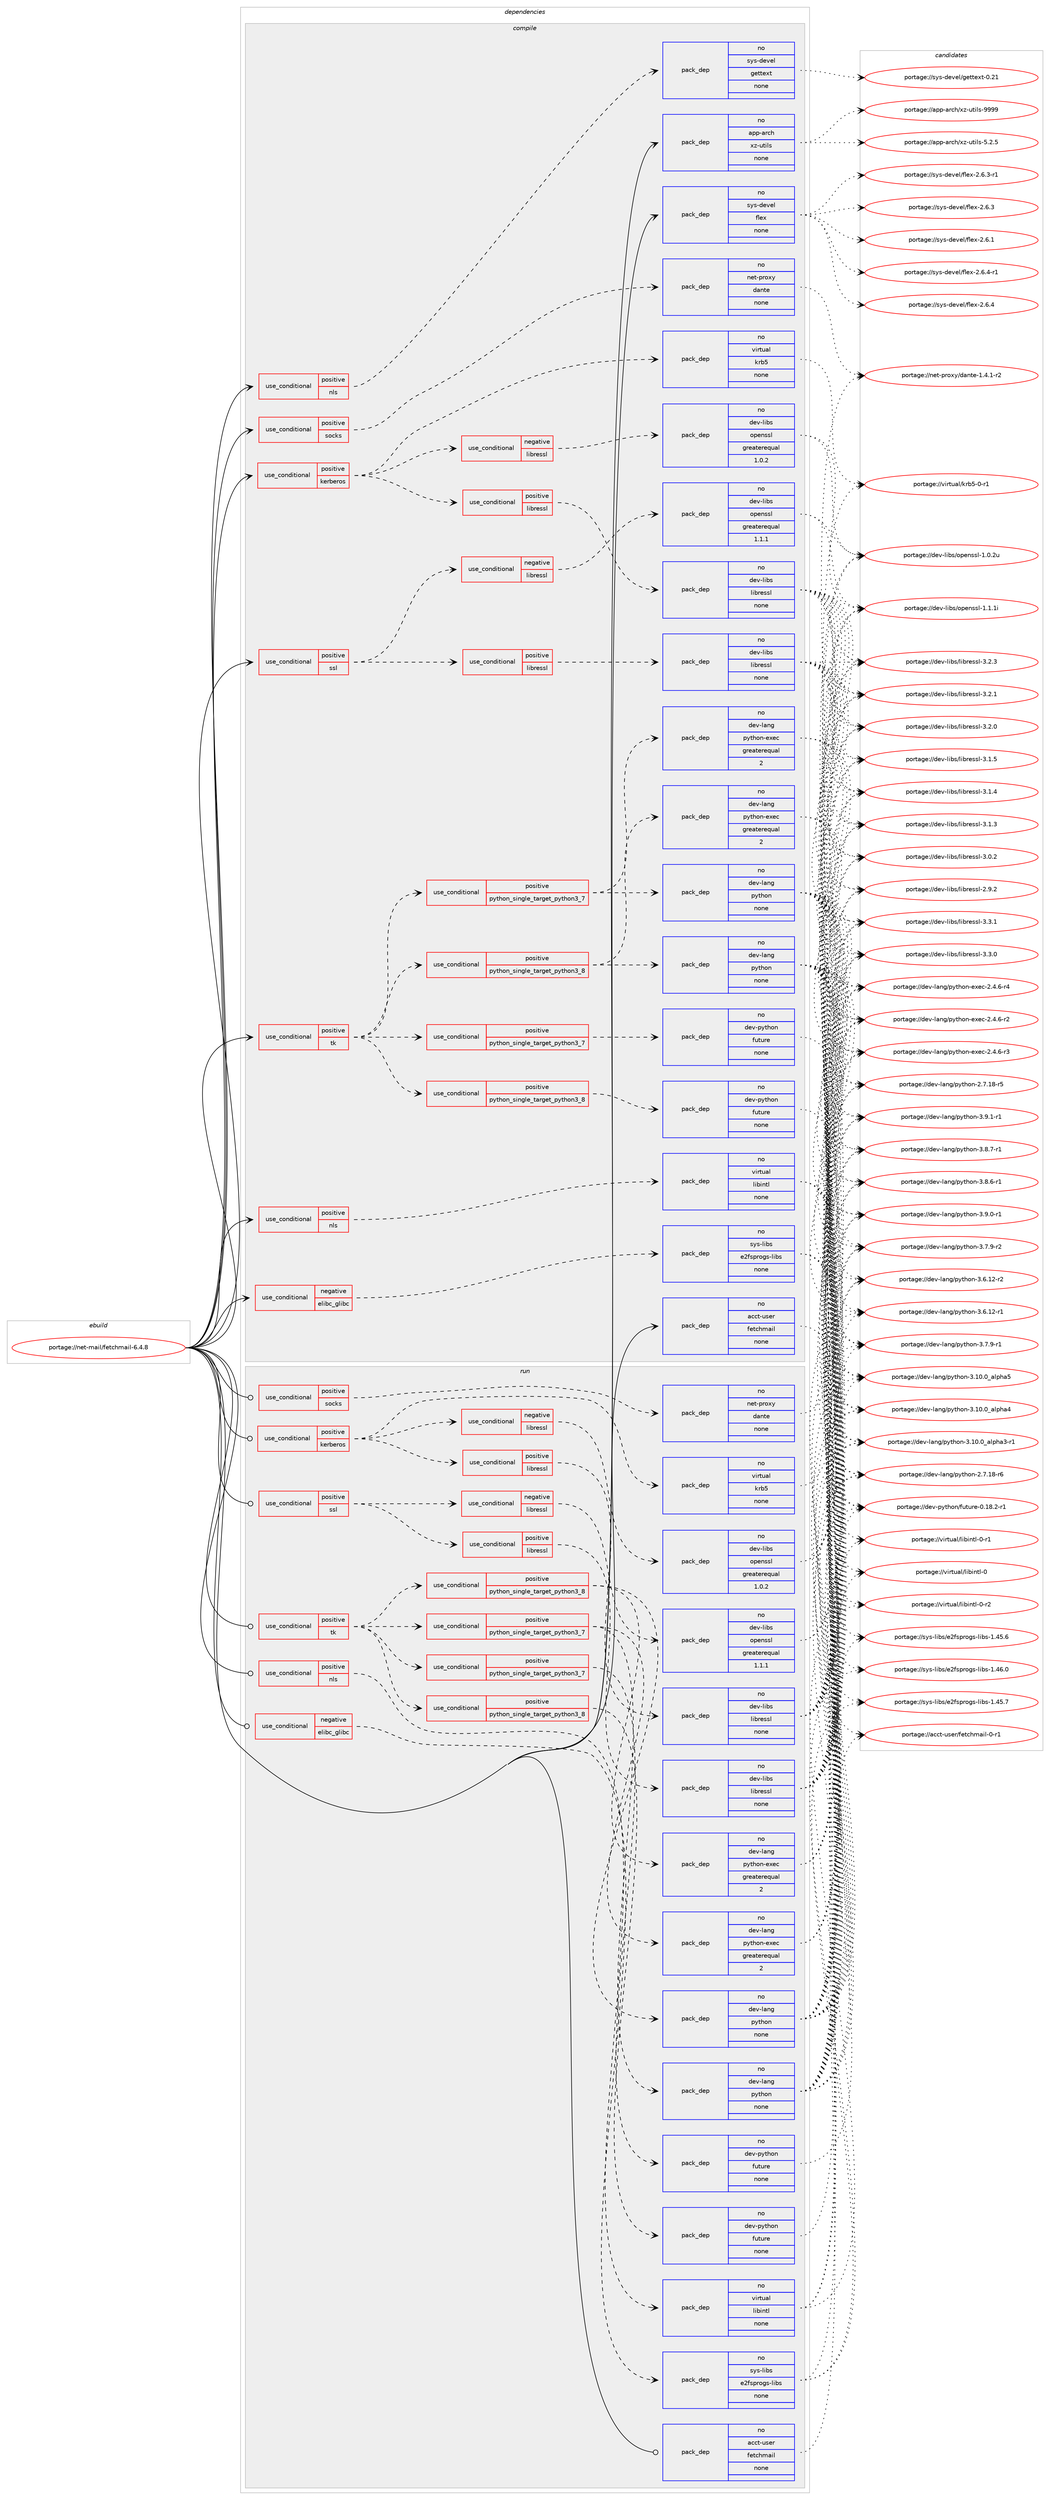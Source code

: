 digraph prolog {

# *************
# Graph options
# *************

newrank=true;
concentrate=true;
compound=true;
graph [rankdir=LR,fontname=Helvetica,fontsize=10,ranksep=1.5];#, ranksep=2.5, nodesep=0.2];
edge  [arrowhead=vee];
node  [fontname=Helvetica,fontsize=10];

# **********
# The ebuild
# **********

subgraph cluster_leftcol {
color=gray;
rank=same;
label=<<i>ebuild</i>>;
id [label="portage://net-mail/fetchmail-6.4.8", color=red, width=4, href="../net-mail/fetchmail-6.4.8.svg"];
}

# ****************
# The dependencies
# ****************

subgraph cluster_midcol {
color=gray;
label=<<i>dependencies</i>>;
subgraph cluster_compile {
fillcolor="#eeeeee";
style=filled;
label=<<i>compile</i>>;
subgraph cond6210 {
dependency19945 [label=<<TABLE BORDER="0" CELLBORDER="1" CELLSPACING="0" CELLPADDING="4"><TR><TD ROWSPAN="3" CELLPADDING="10">use_conditional</TD></TR><TR><TD>negative</TD></TR><TR><TD>elibc_glibc</TD></TR></TABLE>>, shape=none, color=red];
subgraph pack13536 {
dependency19946 [label=<<TABLE BORDER="0" CELLBORDER="1" CELLSPACING="0" CELLPADDING="4" WIDTH="220"><TR><TD ROWSPAN="6" CELLPADDING="30">pack_dep</TD></TR><TR><TD WIDTH="110">no</TD></TR><TR><TD>sys-libs</TD></TR><TR><TD>e2fsprogs-libs</TD></TR><TR><TD>none</TD></TR><TR><TD></TD></TR></TABLE>>, shape=none, color=blue];
}
dependency19945:e -> dependency19946:w [weight=20,style="dashed",arrowhead="vee"];
}
id:e -> dependency19945:w [weight=20,style="solid",arrowhead="vee"];
subgraph cond6211 {
dependency19947 [label=<<TABLE BORDER="0" CELLBORDER="1" CELLSPACING="0" CELLPADDING="4"><TR><TD ROWSPAN="3" CELLPADDING="10">use_conditional</TD></TR><TR><TD>positive</TD></TR><TR><TD>kerberos</TD></TR></TABLE>>, shape=none, color=red];
subgraph pack13537 {
dependency19948 [label=<<TABLE BORDER="0" CELLBORDER="1" CELLSPACING="0" CELLPADDING="4" WIDTH="220"><TR><TD ROWSPAN="6" CELLPADDING="30">pack_dep</TD></TR><TR><TD WIDTH="110">no</TD></TR><TR><TD>virtual</TD></TR><TR><TD>krb5</TD></TR><TR><TD>none</TD></TR><TR><TD></TD></TR></TABLE>>, shape=none, color=blue];
}
dependency19947:e -> dependency19948:w [weight=20,style="dashed",arrowhead="vee"];
subgraph cond6212 {
dependency19949 [label=<<TABLE BORDER="0" CELLBORDER="1" CELLSPACING="0" CELLPADDING="4"><TR><TD ROWSPAN="3" CELLPADDING="10">use_conditional</TD></TR><TR><TD>negative</TD></TR><TR><TD>libressl</TD></TR></TABLE>>, shape=none, color=red];
subgraph pack13538 {
dependency19950 [label=<<TABLE BORDER="0" CELLBORDER="1" CELLSPACING="0" CELLPADDING="4" WIDTH="220"><TR><TD ROWSPAN="6" CELLPADDING="30">pack_dep</TD></TR><TR><TD WIDTH="110">no</TD></TR><TR><TD>dev-libs</TD></TR><TR><TD>openssl</TD></TR><TR><TD>greaterequal</TD></TR><TR><TD>1.0.2</TD></TR></TABLE>>, shape=none, color=blue];
}
dependency19949:e -> dependency19950:w [weight=20,style="dashed",arrowhead="vee"];
}
dependency19947:e -> dependency19949:w [weight=20,style="dashed",arrowhead="vee"];
subgraph cond6213 {
dependency19951 [label=<<TABLE BORDER="0" CELLBORDER="1" CELLSPACING="0" CELLPADDING="4"><TR><TD ROWSPAN="3" CELLPADDING="10">use_conditional</TD></TR><TR><TD>positive</TD></TR><TR><TD>libressl</TD></TR></TABLE>>, shape=none, color=red];
subgraph pack13539 {
dependency19952 [label=<<TABLE BORDER="0" CELLBORDER="1" CELLSPACING="0" CELLPADDING="4" WIDTH="220"><TR><TD ROWSPAN="6" CELLPADDING="30">pack_dep</TD></TR><TR><TD WIDTH="110">no</TD></TR><TR><TD>dev-libs</TD></TR><TR><TD>libressl</TD></TR><TR><TD>none</TD></TR><TR><TD></TD></TR></TABLE>>, shape=none, color=blue];
}
dependency19951:e -> dependency19952:w [weight=20,style="dashed",arrowhead="vee"];
}
dependency19947:e -> dependency19951:w [weight=20,style="dashed",arrowhead="vee"];
}
id:e -> dependency19947:w [weight=20,style="solid",arrowhead="vee"];
subgraph cond6214 {
dependency19953 [label=<<TABLE BORDER="0" CELLBORDER="1" CELLSPACING="0" CELLPADDING="4"><TR><TD ROWSPAN="3" CELLPADDING="10">use_conditional</TD></TR><TR><TD>positive</TD></TR><TR><TD>nls</TD></TR></TABLE>>, shape=none, color=red];
subgraph pack13540 {
dependency19954 [label=<<TABLE BORDER="0" CELLBORDER="1" CELLSPACING="0" CELLPADDING="4" WIDTH="220"><TR><TD ROWSPAN="6" CELLPADDING="30">pack_dep</TD></TR><TR><TD WIDTH="110">no</TD></TR><TR><TD>sys-devel</TD></TR><TR><TD>gettext</TD></TR><TR><TD>none</TD></TR><TR><TD></TD></TR></TABLE>>, shape=none, color=blue];
}
dependency19953:e -> dependency19954:w [weight=20,style="dashed",arrowhead="vee"];
}
id:e -> dependency19953:w [weight=20,style="solid",arrowhead="vee"];
subgraph cond6215 {
dependency19955 [label=<<TABLE BORDER="0" CELLBORDER="1" CELLSPACING="0" CELLPADDING="4"><TR><TD ROWSPAN="3" CELLPADDING="10">use_conditional</TD></TR><TR><TD>positive</TD></TR><TR><TD>nls</TD></TR></TABLE>>, shape=none, color=red];
subgraph pack13541 {
dependency19956 [label=<<TABLE BORDER="0" CELLBORDER="1" CELLSPACING="0" CELLPADDING="4" WIDTH="220"><TR><TD ROWSPAN="6" CELLPADDING="30">pack_dep</TD></TR><TR><TD WIDTH="110">no</TD></TR><TR><TD>virtual</TD></TR><TR><TD>libintl</TD></TR><TR><TD>none</TD></TR><TR><TD></TD></TR></TABLE>>, shape=none, color=blue];
}
dependency19955:e -> dependency19956:w [weight=20,style="dashed",arrowhead="vee"];
}
id:e -> dependency19955:w [weight=20,style="solid",arrowhead="vee"];
subgraph cond6216 {
dependency19957 [label=<<TABLE BORDER="0" CELLBORDER="1" CELLSPACING="0" CELLPADDING="4"><TR><TD ROWSPAN="3" CELLPADDING="10">use_conditional</TD></TR><TR><TD>positive</TD></TR><TR><TD>socks</TD></TR></TABLE>>, shape=none, color=red];
subgraph pack13542 {
dependency19958 [label=<<TABLE BORDER="0" CELLBORDER="1" CELLSPACING="0" CELLPADDING="4" WIDTH="220"><TR><TD ROWSPAN="6" CELLPADDING="30">pack_dep</TD></TR><TR><TD WIDTH="110">no</TD></TR><TR><TD>net-proxy</TD></TR><TR><TD>dante</TD></TR><TR><TD>none</TD></TR><TR><TD></TD></TR></TABLE>>, shape=none, color=blue];
}
dependency19957:e -> dependency19958:w [weight=20,style="dashed",arrowhead="vee"];
}
id:e -> dependency19957:w [weight=20,style="solid",arrowhead="vee"];
subgraph cond6217 {
dependency19959 [label=<<TABLE BORDER="0" CELLBORDER="1" CELLSPACING="0" CELLPADDING="4"><TR><TD ROWSPAN="3" CELLPADDING="10">use_conditional</TD></TR><TR><TD>positive</TD></TR><TR><TD>ssl</TD></TR></TABLE>>, shape=none, color=red];
subgraph cond6218 {
dependency19960 [label=<<TABLE BORDER="0" CELLBORDER="1" CELLSPACING="0" CELLPADDING="4"><TR><TD ROWSPAN="3" CELLPADDING="10">use_conditional</TD></TR><TR><TD>negative</TD></TR><TR><TD>libressl</TD></TR></TABLE>>, shape=none, color=red];
subgraph pack13543 {
dependency19961 [label=<<TABLE BORDER="0" CELLBORDER="1" CELLSPACING="0" CELLPADDING="4" WIDTH="220"><TR><TD ROWSPAN="6" CELLPADDING="30">pack_dep</TD></TR><TR><TD WIDTH="110">no</TD></TR><TR><TD>dev-libs</TD></TR><TR><TD>openssl</TD></TR><TR><TD>greaterequal</TD></TR><TR><TD>1.1.1</TD></TR></TABLE>>, shape=none, color=blue];
}
dependency19960:e -> dependency19961:w [weight=20,style="dashed",arrowhead="vee"];
}
dependency19959:e -> dependency19960:w [weight=20,style="dashed",arrowhead="vee"];
subgraph cond6219 {
dependency19962 [label=<<TABLE BORDER="0" CELLBORDER="1" CELLSPACING="0" CELLPADDING="4"><TR><TD ROWSPAN="3" CELLPADDING="10">use_conditional</TD></TR><TR><TD>positive</TD></TR><TR><TD>libressl</TD></TR></TABLE>>, shape=none, color=red];
subgraph pack13544 {
dependency19963 [label=<<TABLE BORDER="0" CELLBORDER="1" CELLSPACING="0" CELLPADDING="4" WIDTH="220"><TR><TD ROWSPAN="6" CELLPADDING="30">pack_dep</TD></TR><TR><TD WIDTH="110">no</TD></TR><TR><TD>dev-libs</TD></TR><TR><TD>libressl</TD></TR><TR><TD>none</TD></TR><TR><TD></TD></TR></TABLE>>, shape=none, color=blue];
}
dependency19962:e -> dependency19963:w [weight=20,style="dashed",arrowhead="vee"];
}
dependency19959:e -> dependency19962:w [weight=20,style="dashed",arrowhead="vee"];
}
id:e -> dependency19959:w [weight=20,style="solid",arrowhead="vee"];
subgraph cond6220 {
dependency19964 [label=<<TABLE BORDER="0" CELLBORDER="1" CELLSPACING="0" CELLPADDING="4"><TR><TD ROWSPAN="3" CELLPADDING="10">use_conditional</TD></TR><TR><TD>positive</TD></TR><TR><TD>tk</TD></TR></TABLE>>, shape=none, color=red];
subgraph cond6221 {
dependency19965 [label=<<TABLE BORDER="0" CELLBORDER="1" CELLSPACING="0" CELLPADDING="4"><TR><TD ROWSPAN="3" CELLPADDING="10">use_conditional</TD></TR><TR><TD>positive</TD></TR><TR><TD>python_single_target_python3_7</TD></TR></TABLE>>, shape=none, color=red];
subgraph pack13545 {
dependency19966 [label=<<TABLE BORDER="0" CELLBORDER="1" CELLSPACING="0" CELLPADDING="4" WIDTH="220"><TR><TD ROWSPAN="6" CELLPADDING="30">pack_dep</TD></TR><TR><TD WIDTH="110">no</TD></TR><TR><TD>dev-lang</TD></TR><TR><TD>python</TD></TR><TR><TD>none</TD></TR><TR><TD></TD></TR></TABLE>>, shape=none, color=blue];
}
dependency19965:e -> dependency19966:w [weight=20,style="dashed",arrowhead="vee"];
subgraph pack13546 {
dependency19967 [label=<<TABLE BORDER="0" CELLBORDER="1" CELLSPACING="0" CELLPADDING="4" WIDTH="220"><TR><TD ROWSPAN="6" CELLPADDING="30">pack_dep</TD></TR><TR><TD WIDTH="110">no</TD></TR><TR><TD>dev-lang</TD></TR><TR><TD>python-exec</TD></TR><TR><TD>greaterequal</TD></TR><TR><TD>2</TD></TR></TABLE>>, shape=none, color=blue];
}
dependency19965:e -> dependency19967:w [weight=20,style="dashed",arrowhead="vee"];
}
dependency19964:e -> dependency19965:w [weight=20,style="dashed",arrowhead="vee"];
subgraph cond6222 {
dependency19968 [label=<<TABLE BORDER="0" CELLBORDER="1" CELLSPACING="0" CELLPADDING="4"><TR><TD ROWSPAN="3" CELLPADDING="10">use_conditional</TD></TR><TR><TD>positive</TD></TR><TR><TD>python_single_target_python3_8</TD></TR></TABLE>>, shape=none, color=red];
subgraph pack13547 {
dependency19969 [label=<<TABLE BORDER="0" CELLBORDER="1" CELLSPACING="0" CELLPADDING="4" WIDTH="220"><TR><TD ROWSPAN="6" CELLPADDING="30">pack_dep</TD></TR><TR><TD WIDTH="110">no</TD></TR><TR><TD>dev-lang</TD></TR><TR><TD>python</TD></TR><TR><TD>none</TD></TR><TR><TD></TD></TR></TABLE>>, shape=none, color=blue];
}
dependency19968:e -> dependency19969:w [weight=20,style="dashed",arrowhead="vee"];
subgraph pack13548 {
dependency19970 [label=<<TABLE BORDER="0" CELLBORDER="1" CELLSPACING="0" CELLPADDING="4" WIDTH="220"><TR><TD ROWSPAN="6" CELLPADDING="30">pack_dep</TD></TR><TR><TD WIDTH="110">no</TD></TR><TR><TD>dev-lang</TD></TR><TR><TD>python-exec</TD></TR><TR><TD>greaterequal</TD></TR><TR><TD>2</TD></TR></TABLE>>, shape=none, color=blue];
}
dependency19968:e -> dependency19970:w [weight=20,style="dashed",arrowhead="vee"];
}
dependency19964:e -> dependency19968:w [weight=20,style="dashed",arrowhead="vee"];
subgraph cond6223 {
dependency19971 [label=<<TABLE BORDER="0" CELLBORDER="1" CELLSPACING="0" CELLPADDING="4"><TR><TD ROWSPAN="3" CELLPADDING="10">use_conditional</TD></TR><TR><TD>positive</TD></TR><TR><TD>python_single_target_python3_7</TD></TR></TABLE>>, shape=none, color=red];
subgraph pack13549 {
dependency19972 [label=<<TABLE BORDER="0" CELLBORDER="1" CELLSPACING="0" CELLPADDING="4" WIDTH="220"><TR><TD ROWSPAN="6" CELLPADDING="30">pack_dep</TD></TR><TR><TD WIDTH="110">no</TD></TR><TR><TD>dev-python</TD></TR><TR><TD>future</TD></TR><TR><TD>none</TD></TR><TR><TD></TD></TR></TABLE>>, shape=none, color=blue];
}
dependency19971:e -> dependency19972:w [weight=20,style="dashed",arrowhead="vee"];
}
dependency19964:e -> dependency19971:w [weight=20,style="dashed",arrowhead="vee"];
subgraph cond6224 {
dependency19973 [label=<<TABLE BORDER="0" CELLBORDER="1" CELLSPACING="0" CELLPADDING="4"><TR><TD ROWSPAN="3" CELLPADDING="10">use_conditional</TD></TR><TR><TD>positive</TD></TR><TR><TD>python_single_target_python3_8</TD></TR></TABLE>>, shape=none, color=red];
subgraph pack13550 {
dependency19974 [label=<<TABLE BORDER="0" CELLBORDER="1" CELLSPACING="0" CELLPADDING="4" WIDTH="220"><TR><TD ROWSPAN="6" CELLPADDING="30">pack_dep</TD></TR><TR><TD WIDTH="110">no</TD></TR><TR><TD>dev-python</TD></TR><TR><TD>future</TD></TR><TR><TD>none</TD></TR><TR><TD></TD></TR></TABLE>>, shape=none, color=blue];
}
dependency19973:e -> dependency19974:w [weight=20,style="dashed",arrowhead="vee"];
}
dependency19964:e -> dependency19973:w [weight=20,style="dashed",arrowhead="vee"];
}
id:e -> dependency19964:w [weight=20,style="solid",arrowhead="vee"];
subgraph pack13551 {
dependency19975 [label=<<TABLE BORDER="0" CELLBORDER="1" CELLSPACING="0" CELLPADDING="4" WIDTH="220"><TR><TD ROWSPAN="6" CELLPADDING="30">pack_dep</TD></TR><TR><TD WIDTH="110">no</TD></TR><TR><TD>acct-user</TD></TR><TR><TD>fetchmail</TD></TR><TR><TD>none</TD></TR><TR><TD></TD></TR></TABLE>>, shape=none, color=blue];
}
id:e -> dependency19975:w [weight=20,style="solid",arrowhead="vee"];
subgraph pack13552 {
dependency19976 [label=<<TABLE BORDER="0" CELLBORDER="1" CELLSPACING="0" CELLPADDING="4" WIDTH="220"><TR><TD ROWSPAN="6" CELLPADDING="30">pack_dep</TD></TR><TR><TD WIDTH="110">no</TD></TR><TR><TD>app-arch</TD></TR><TR><TD>xz-utils</TD></TR><TR><TD>none</TD></TR><TR><TD></TD></TR></TABLE>>, shape=none, color=blue];
}
id:e -> dependency19976:w [weight=20,style="solid",arrowhead="vee"];
subgraph pack13553 {
dependency19977 [label=<<TABLE BORDER="0" CELLBORDER="1" CELLSPACING="0" CELLPADDING="4" WIDTH="220"><TR><TD ROWSPAN="6" CELLPADDING="30">pack_dep</TD></TR><TR><TD WIDTH="110">no</TD></TR><TR><TD>sys-devel</TD></TR><TR><TD>flex</TD></TR><TR><TD>none</TD></TR><TR><TD></TD></TR></TABLE>>, shape=none, color=blue];
}
id:e -> dependency19977:w [weight=20,style="solid",arrowhead="vee"];
}
subgraph cluster_compileandrun {
fillcolor="#eeeeee";
style=filled;
label=<<i>compile and run</i>>;
}
subgraph cluster_run {
fillcolor="#eeeeee";
style=filled;
label=<<i>run</i>>;
subgraph cond6225 {
dependency19978 [label=<<TABLE BORDER="0" CELLBORDER="1" CELLSPACING="0" CELLPADDING="4"><TR><TD ROWSPAN="3" CELLPADDING="10">use_conditional</TD></TR><TR><TD>negative</TD></TR><TR><TD>elibc_glibc</TD></TR></TABLE>>, shape=none, color=red];
subgraph pack13554 {
dependency19979 [label=<<TABLE BORDER="0" CELLBORDER="1" CELLSPACING="0" CELLPADDING="4" WIDTH="220"><TR><TD ROWSPAN="6" CELLPADDING="30">pack_dep</TD></TR><TR><TD WIDTH="110">no</TD></TR><TR><TD>sys-libs</TD></TR><TR><TD>e2fsprogs-libs</TD></TR><TR><TD>none</TD></TR><TR><TD></TD></TR></TABLE>>, shape=none, color=blue];
}
dependency19978:e -> dependency19979:w [weight=20,style="dashed",arrowhead="vee"];
}
id:e -> dependency19978:w [weight=20,style="solid",arrowhead="odot"];
subgraph cond6226 {
dependency19980 [label=<<TABLE BORDER="0" CELLBORDER="1" CELLSPACING="0" CELLPADDING="4"><TR><TD ROWSPAN="3" CELLPADDING="10">use_conditional</TD></TR><TR><TD>positive</TD></TR><TR><TD>kerberos</TD></TR></TABLE>>, shape=none, color=red];
subgraph pack13555 {
dependency19981 [label=<<TABLE BORDER="0" CELLBORDER="1" CELLSPACING="0" CELLPADDING="4" WIDTH="220"><TR><TD ROWSPAN="6" CELLPADDING="30">pack_dep</TD></TR><TR><TD WIDTH="110">no</TD></TR><TR><TD>virtual</TD></TR><TR><TD>krb5</TD></TR><TR><TD>none</TD></TR><TR><TD></TD></TR></TABLE>>, shape=none, color=blue];
}
dependency19980:e -> dependency19981:w [weight=20,style="dashed",arrowhead="vee"];
subgraph cond6227 {
dependency19982 [label=<<TABLE BORDER="0" CELLBORDER="1" CELLSPACING="0" CELLPADDING="4"><TR><TD ROWSPAN="3" CELLPADDING="10">use_conditional</TD></TR><TR><TD>negative</TD></TR><TR><TD>libressl</TD></TR></TABLE>>, shape=none, color=red];
subgraph pack13556 {
dependency19983 [label=<<TABLE BORDER="0" CELLBORDER="1" CELLSPACING="0" CELLPADDING="4" WIDTH="220"><TR><TD ROWSPAN="6" CELLPADDING="30">pack_dep</TD></TR><TR><TD WIDTH="110">no</TD></TR><TR><TD>dev-libs</TD></TR><TR><TD>openssl</TD></TR><TR><TD>greaterequal</TD></TR><TR><TD>1.0.2</TD></TR></TABLE>>, shape=none, color=blue];
}
dependency19982:e -> dependency19983:w [weight=20,style="dashed",arrowhead="vee"];
}
dependency19980:e -> dependency19982:w [weight=20,style="dashed",arrowhead="vee"];
subgraph cond6228 {
dependency19984 [label=<<TABLE BORDER="0" CELLBORDER="1" CELLSPACING="0" CELLPADDING="4"><TR><TD ROWSPAN="3" CELLPADDING="10">use_conditional</TD></TR><TR><TD>positive</TD></TR><TR><TD>libressl</TD></TR></TABLE>>, shape=none, color=red];
subgraph pack13557 {
dependency19985 [label=<<TABLE BORDER="0" CELLBORDER="1" CELLSPACING="0" CELLPADDING="4" WIDTH="220"><TR><TD ROWSPAN="6" CELLPADDING="30">pack_dep</TD></TR><TR><TD WIDTH="110">no</TD></TR><TR><TD>dev-libs</TD></TR><TR><TD>libressl</TD></TR><TR><TD>none</TD></TR><TR><TD></TD></TR></TABLE>>, shape=none, color=blue];
}
dependency19984:e -> dependency19985:w [weight=20,style="dashed",arrowhead="vee"];
}
dependency19980:e -> dependency19984:w [weight=20,style="dashed",arrowhead="vee"];
}
id:e -> dependency19980:w [weight=20,style="solid",arrowhead="odot"];
subgraph cond6229 {
dependency19986 [label=<<TABLE BORDER="0" CELLBORDER="1" CELLSPACING="0" CELLPADDING="4"><TR><TD ROWSPAN="3" CELLPADDING="10">use_conditional</TD></TR><TR><TD>positive</TD></TR><TR><TD>nls</TD></TR></TABLE>>, shape=none, color=red];
subgraph pack13558 {
dependency19987 [label=<<TABLE BORDER="0" CELLBORDER="1" CELLSPACING="0" CELLPADDING="4" WIDTH="220"><TR><TD ROWSPAN="6" CELLPADDING="30">pack_dep</TD></TR><TR><TD WIDTH="110">no</TD></TR><TR><TD>virtual</TD></TR><TR><TD>libintl</TD></TR><TR><TD>none</TD></TR><TR><TD></TD></TR></TABLE>>, shape=none, color=blue];
}
dependency19986:e -> dependency19987:w [weight=20,style="dashed",arrowhead="vee"];
}
id:e -> dependency19986:w [weight=20,style="solid",arrowhead="odot"];
subgraph cond6230 {
dependency19988 [label=<<TABLE BORDER="0" CELLBORDER="1" CELLSPACING="0" CELLPADDING="4"><TR><TD ROWSPAN="3" CELLPADDING="10">use_conditional</TD></TR><TR><TD>positive</TD></TR><TR><TD>socks</TD></TR></TABLE>>, shape=none, color=red];
subgraph pack13559 {
dependency19989 [label=<<TABLE BORDER="0" CELLBORDER="1" CELLSPACING="0" CELLPADDING="4" WIDTH="220"><TR><TD ROWSPAN="6" CELLPADDING="30">pack_dep</TD></TR><TR><TD WIDTH="110">no</TD></TR><TR><TD>net-proxy</TD></TR><TR><TD>dante</TD></TR><TR><TD>none</TD></TR><TR><TD></TD></TR></TABLE>>, shape=none, color=blue];
}
dependency19988:e -> dependency19989:w [weight=20,style="dashed",arrowhead="vee"];
}
id:e -> dependency19988:w [weight=20,style="solid",arrowhead="odot"];
subgraph cond6231 {
dependency19990 [label=<<TABLE BORDER="0" CELLBORDER="1" CELLSPACING="0" CELLPADDING="4"><TR><TD ROWSPAN="3" CELLPADDING="10">use_conditional</TD></TR><TR><TD>positive</TD></TR><TR><TD>ssl</TD></TR></TABLE>>, shape=none, color=red];
subgraph cond6232 {
dependency19991 [label=<<TABLE BORDER="0" CELLBORDER="1" CELLSPACING="0" CELLPADDING="4"><TR><TD ROWSPAN="3" CELLPADDING="10">use_conditional</TD></TR><TR><TD>negative</TD></TR><TR><TD>libressl</TD></TR></TABLE>>, shape=none, color=red];
subgraph pack13560 {
dependency19992 [label=<<TABLE BORDER="0" CELLBORDER="1" CELLSPACING="0" CELLPADDING="4" WIDTH="220"><TR><TD ROWSPAN="6" CELLPADDING="30">pack_dep</TD></TR><TR><TD WIDTH="110">no</TD></TR><TR><TD>dev-libs</TD></TR><TR><TD>openssl</TD></TR><TR><TD>greaterequal</TD></TR><TR><TD>1.1.1</TD></TR></TABLE>>, shape=none, color=blue];
}
dependency19991:e -> dependency19992:w [weight=20,style="dashed",arrowhead="vee"];
}
dependency19990:e -> dependency19991:w [weight=20,style="dashed",arrowhead="vee"];
subgraph cond6233 {
dependency19993 [label=<<TABLE BORDER="0" CELLBORDER="1" CELLSPACING="0" CELLPADDING="4"><TR><TD ROWSPAN="3" CELLPADDING="10">use_conditional</TD></TR><TR><TD>positive</TD></TR><TR><TD>libressl</TD></TR></TABLE>>, shape=none, color=red];
subgraph pack13561 {
dependency19994 [label=<<TABLE BORDER="0" CELLBORDER="1" CELLSPACING="0" CELLPADDING="4" WIDTH="220"><TR><TD ROWSPAN="6" CELLPADDING="30">pack_dep</TD></TR><TR><TD WIDTH="110">no</TD></TR><TR><TD>dev-libs</TD></TR><TR><TD>libressl</TD></TR><TR><TD>none</TD></TR><TR><TD></TD></TR></TABLE>>, shape=none, color=blue];
}
dependency19993:e -> dependency19994:w [weight=20,style="dashed",arrowhead="vee"];
}
dependency19990:e -> dependency19993:w [weight=20,style="dashed",arrowhead="vee"];
}
id:e -> dependency19990:w [weight=20,style="solid",arrowhead="odot"];
subgraph cond6234 {
dependency19995 [label=<<TABLE BORDER="0" CELLBORDER="1" CELLSPACING="0" CELLPADDING="4"><TR><TD ROWSPAN="3" CELLPADDING="10">use_conditional</TD></TR><TR><TD>positive</TD></TR><TR><TD>tk</TD></TR></TABLE>>, shape=none, color=red];
subgraph cond6235 {
dependency19996 [label=<<TABLE BORDER="0" CELLBORDER="1" CELLSPACING="0" CELLPADDING="4"><TR><TD ROWSPAN="3" CELLPADDING="10">use_conditional</TD></TR><TR><TD>positive</TD></TR><TR><TD>python_single_target_python3_7</TD></TR></TABLE>>, shape=none, color=red];
subgraph pack13562 {
dependency19997 [label=<<TABLE BORDER="0" CELLBORDER="1" CELLSPACING="0" CELLPADDING="4" WIDTH="220"><TR><TD ROWSPAN="6" CELLPADDING="30">pack_dep</TD></TR><TR><TD WIDTH="110">no</TD></TR><TR><TD>dev-lang</TD></TR><TR><TD>python</TD></TR><TR><TD>none</TD></TR><TR><TD></TD></TR></TABLE>>, shape=none, color=blue];
}
dependency19996:e -> dependency19997:w [weight=20,style="dashed",arrowhead="vee"];
subgraph pack13563 {
dependency19998 [label=<<TABLE BORDER="0" CELLBORDER="1" CELLSPACING="0" CELLPADDING="4" WIDTH="220"><TR><TD ROWSPAN="6" CELLPADDING="30">pack_dep</TD></TR><TR><TD WIDTH="110">no</TD></TR><TR><TD>dev-lang</TD></TR><TR><TD>python-exec</TD></TR><TR><TD>greaterequal</TD></TR><TR><TD>2</TD></TR></TABLE>>, shape=none, color=blue];
}
dependency19996:e -> dependency19998:w [weight=20,style="dashed",arrowhead="vee"];
}
dependency19995:e -> dependency19996:w [weight=20,style="dashed",arrowhead="vee"];
subgraph cond6236 {
dependency19999 [label=<<TABLE BORDER="0" CELLBORDER="1" CELLSPACING="0" CELLPADDING="4"><TR><TD ROWSPAN="3" CELLPADDING="10">use_conditional</TD></TR><TR><TD>positive</TD></TR><TR><TD>python_single_target_python3_8</TD></TR></TABLE>>, shape=none, color=red];
subgraph pack13564 {
dependency20000 [label=<<TABLE BORDER="0" CELLBORDER="1" CELLSPACING="0" CELLPADDING="4" WIDTH="220"><TR><TD ROWSPAN="6" CELLPADDING="30">pack_dep</TD></TR><TR><TD WIDTH="110">no</TD></TR><TR><TD>dev-lang</TD></TR><TR><TD>python</TD></TR><TR><TD>none</TD></TR><TR><TD></TD></TR></TABLE>>, shape=none, color=blue];
}
dependency19999:e -> dependency20000:w [weight=20,style="dashed",arrowhead="vee"];
subgraph pack13565 {
dependency20001 [label=<<TABLE BORDER="0" CELLBORDER="1" CELLSPACING="0" CELLPADDING="4" WIDTH="220"><TR><TD ROWSPAN="6" CELLPADDING="30">pack_dep</TD></TR><TR><TD WIDTH="110">no</TD></TR><TR><TD>dev-lang</TD></TR><TR><TD>python-exec</TD></TR><TR><TD>greaterequal</TD></TR><TR><TD>2</TD></TR></TABLE>>, shape=none, color=blue];
}
dependency19999:e -> dependency20001:w [weight=20,style="dashed",arrowhead="vee"];
}
dependency19995:e -> dependency19999:w [weight=20,style="dashed",arrowhead="vee"];
subgraph cond6237 {
dependency20002 [label=<<TABLE BORDER="0" CELLBORDER="1" CELLSPACING="0" CELLPADDING="4"><TR><TD ROWSPAN="3" CELLPADDING="10">use_conditional</TD></TR><TR><TD>positive</TD></TR><TR><TD>python_single_target_python3_7</TD></TR></TABLE>>, shape=none, color=red];
subgraph pack13566 {
dependency20003 [label=<<TABLE BORDER="0" CELLBORDER="1" CELLSPACING="0" CELLPADDING="4" WIDTH="220"><TR><TD ROWSPAN="6" CELLPADDING="30">pack_dep</TD></TR><TR><TD WIDTH="110">no</TD></TR><TR><TD>dev-python</TD></TR><TR><TD>future</TD></TR><TR><TD>none</TD></TR><TR><TD></TD></TR></TABLE>>, shape=none, color=blue];
}
dependency20002:e -> dependency20003:w [weight=20,style="dashed",arrowhead="vee"];
}
dependency19995:e -> dependency20002:w [weight=20,style="dashed",arrowhead="vee"];
subgraph cond6238 {
dependency20004 [label=<<TABLE BORDER="0" CELLBORDER="1" CELLSPACING="0" CELLPADDING="4"><TR><TD ROWSPAN="3" CELLPADDING="10">use_conditional</TD></TR><TR><TD>positive</TD></TR><TR><TD>python_single_target_python3_8</TD></TR></TABLE>>, shape=none, color=red];
subgraph pack13567 {
dependency20005 [label=<<TABLE BORDER="0" CELLBORDER="1" CELLSPACING="0" CELLPADDING="4" WIDTH="220"><TR><TD ROWSPAN="6" CELLPADDING="30">pack_dep</TD></TR><TR><TD WIDTH="110">no</TD></TR><TR><TD>dev-python</TD></TR><TR><TD>future</TD></TR><TR><TD>none</TD></TR><TR><TD></TD></TR></TABLE>>, shape=none, color=blue];
}
dependency20004:e -> dependency20005:w [weight=20,style="dashed",arrowhead="vee"];
}
dependency19995:e -> dependency20004:w [weight=20,style="dashed",arrowhead="vee"];
}
id:e -> dependency19995:w [weight=20,style="solid",arrowhead="odot"];
subgraph pack13568 {
dependency20006 [label=<<TABLE BORDER="0" CELLBORDER="1" CELLSPACING="0" CELLPADDING="4" WIDTH="220"><TR><TD ROWSPAN="6" CELLPADDING="30">pack_dep</TD></TR><TR><TD WIDTH="110">no</TD></TR><TR><TD>acct-user</TD></TR><TR><TD>fetchmail</TD></TR><TR><TD>none</TD></TR><TR><TD></TD></TR></TABLE>>, shape=none, color=blue];
}
id:e -> dependency20006:w [weight=20,style="solid",arrowhead="odot"];
}
}

# **************
# The candidates
# **************

subgraph cluster_choices {
rank=same;
color=gray;
label=<<i>candidates</i>>;

subgraph choice13536 {
color=black;
nodesep=1;
choice11512111545108105981154710150102115112114111103115451081059811545494652544648 [label="portage://sys-libs/e2fsprogs-libs-1.46.0", color=red, width=4,href="../sys-libs/e2fsprogs-libs-1.46.0.svg"];
choice11512111545108105981154710150102115112114111103115451081059811545494652534655 [label="portage://sys-libs/e2fsprogs-libs-1.45.7", color=red, width=4,href="../sys-libs/e2fsprogs-libs-1.45.7.svg"];
choice11512111545108105981154710150102115112114111103115451081059811545494652534654 [label="portage://sys-libs/e2fsprogs-libs-1.45.6", color=red, width=4,href="../sys-libs/e2fsprogs-libs-1.45.6.svg"];
dependency19946:e -> choice11512111545108105981154710150102115112114111103115451081059811545494652544648:w [style=dotted,weight="100"];
dependency19946:e -> choice11512111545108105981154710150102115112114111103115451081059811545494652534655:w [style=dotted,weight="100"];
dependency19946:e -> choice11512111545108105981154710150102115112114111103115451081059811545494652534654:w [style=dotted,weight="100"];
}
subgraph choice13537 {
color=black;
nodesep=1;
choice1181051141161179710847107114985345484511449 [label="portage://virtual/krb5-0-r1", color=red, width=4,href="../virtual/krb5-0-r1.svg"];
dependency19948:e -> choice1181051141161179710847107114985345484511449:w [style=dotted,weight="100"];
}
subgraph choice13538 {
color=black;
nodesep=1;
choice100101118451081059811547111112101110115115108454946494649105 [label="portage://dev-libs/openssl-1.1.1i", color=red, width=4,href="../dev-libs/openssl-1.1.1i.svg"];
choice100101118451081059811547111112101110115115108454946484650117 [label="portage://dev-libs/openssl-1.0.2u", color=red, width=4,href="../dev-libs/openssl-1.0.2u.svg"];
dependency19950:e -> choice100101118451081059811547111112101110115115108454946494649105:w [style=dotted,weight="100"];
dependency19950:e -> choice100101118451081059811547111112101110115115108454946484650117:w [style=dotted,weight="100"];
}
subgraph choice13539 {
color=black;
nodesep=1;
choice10010111845108105981154710810598114101115115108455146514649 [label="portage://dev-libs/libressl-3.3.1", color=red, width=4,href="../dev-libs/libressl-3.3.1.svg"];
choice10010111845108105981154710810598114101115115108455146514648 [label="portage://dev-libs/libressl-3.3.0", color=red, width=4,href="../dev-libs/libressl-3.3.0.svg"];
choice10010111845108105981154710810598114101115115108455146504651 [label="portage://dev-libs/libressl-3.2.3", color=red, width=4,href="../dev-libs/libressl-3.2.3.svg"];
choice10010111845108105981154710810598114101115115108455146504649 [label="portage://dev-libs/libressl-3.2.1", color=red, width=4,href="../dev-libs/libressl-3.2.1.svg"];
choice10010111845108105981154710810598114101115115108455146504648 [label="portage://dev-libs/libressl-3.2.0", color=red, width=4,href="../dev-libs/libressl-3.2.0.svg"];
choice10010111845108105981154710810598114101115115108455146494653 [label="portage://dev-libs/libressl-3.1.5", color=red, width=4,href="../dev-libs/libressl-3.1.5.svg"];
choice10010111845108105981154710810598114101115115108455146494652 [label="portage://dev-libs/libressl-3.1.4", color=red, width=4,href="../dev-libs/libressl-3.1.4.svg"];
choice10010111845108105981154710810598114101115115108455146494651 [label="portage://dev-libs/libressl-3.1.3", color=red, width=4,href="../dev-libs/libressl-3.1.3.svg"];
choice10010111845108105981154710810598114101115115108455146484650 [label="portage://dev-libs/libressl-3.0.2", color=red, width=4,href="../dev-libs/libressl-3.0.2.svg"];
choice10010111845108105981154710810598114101115115108455046574650 [label="portage://dev-libs/libressl-2.9.2", color=red, width=4,href="../dev-libs/libressl-2.9.2.svg"];
dependency19952:e -> choice10010111845108105981154710810598114101115115108455146514649:w [style=dotted,weight="100"];
dependency19952:e -> choice10010111845108105981154710810598114101115115108455146514648:w [style=dotted,weight="100"];
dependency19952:e -> choice10010111845108105981154710810598114101115115108455146504651:w [style=dotted,weight="100"];
dependency19952:e -> choice10010111845108105981154710810598114101115115108455146504649:w [style=dotted,weight="100"];
dependency19952:e -> choice10010111845108105981154710810598114101115115108455146504648:w [style=dotted,weight="100"];
dependency19952:e -> choice10010111845108105981154710810598114101115115108455146494653:w [style=dotted,weight="100"];
dependency19952:e -> choice10010111845108105981154710810598114101115115108455146494652:w [style=dotted,weight="100"];
dependency19952:e -> choice10010111845108105981154710810598114101115115108455146494651:w [style=dotted,weight="100"];
dependency19952:e -> choice10010111845108105981154710810598114101115115108455146484650:w [style=dotted,weight="100"];
dependency19952:e -> choice10010111845108105981154710810598114101115115108455046574650:w [style=dotted,weight="100"];
}
subgraph choice13540 {
color=black;
nodesep=1;
choice11512111545100101118101108471031011161161011201164548465049 [label="portage://sys-devel/gettext-0.21", color=red, width=4,href="../sys-devel/gettext-0.21.svg"];
dependency19954:e -> choice11512111545100101118101108471031011161161011201164548465049:w [style=dotted,weight="100"];
}
subgraph choice13541 {
color=black;
nodesep=1;
choice11810511411611797108471081059810511011610845484511450 [label="portage://virtual/libintl-0-r2", color=red, width=4,href="../virtual/libintl-0-r2.svg"];
choice11810511411611797108471081059810511011610845484511449 [label="portage://virtual/libintl-0-r1", color=red, width=4,href="../virtual/libintl-0-r1.svg"];
choice1181051141161179710847108105981051101161084548 [label="portage://virtual/libintl-0", color=red, width=4,href="../virtual/libintl-0.svg"];
dependency19956:e -> choice11810511411611797108471081059810511011610845484511450:w [style=dotted,weight="100"];
dependency19956:e -> choice11810511411611797108471081059810511011610845484511449:w [style=dotted,weight="100"];
dependency19956:e -> choice1181051141161179710847108105981051101161084548:w [style=dotted,weight="100"];
}
subgraph choice13542 {
color=black;
nodesep=1;
choice1101011164511211411112012147100971101161014549465246494511450 [label="portage://net-proxy/dante-1.4.1-r2", color=red, width=4,href="../net-proxy/dante-1.4.1-r2.svg"];
dependency19958:e -> choice1101011164511211411112012147100971101161014549465246494511450:w [style=dotted,weight="100"];
}
subgraph choice13543 {
color=black;
nodesep=1;
choice100101118451081059811547111112101110115115108454946494649105 [label="portage://dev-libs/openssl-1.1.1i", color=red, width=4,href="../dev-libs/openssl-1.1.1i.svg"];
choice100101118451081059811547111112101110115115108454946484650117 [label="portage://dev-libs/openssl-1.0.2u", color=red, width=4,href="../dev-libs/openssl-1.0.2u.svg"];
dependency19961:e -> choice100101118451081059811547111112101110115115108454946494649105:w [style=dotted,weight="100"];
dependency19961:e -> choice100101118451081059811547111112101110115115108454946484650117:w [style=dotted,weight="100"];
}
subgraph choice13544 {
color=black;
nodesep=1;
choice10010111845108105981154710810598114101115115108455146514649 [label="portage://dev-libs/libressl-3.3.1", color=red, width=4,href="../dev-libs/libressl-3.3.1.svg"];
choice10010111845108105981154710810598114101115115108455146514648 [label="portage://dev-libs/libressl-3.3.0", color=red, width=4,href="../dev-libs/libressl-3.3.0.svg"];
choice10010111845108105981154710810598114101115115108455146504651 [label="portage://dev-libs/libressl-3.2.3", color=red, width=4,href="../dev-libs/libressl-3.2.3.svg"];
choice10010111845108105981154710810598114101115115108455146504649 [label="portage://dev-libs/libressl-3.2.1", color=red, width=4,href="../dev-libs/libressl-3.2.1.svg"];
choice10010111845108105981154710810598114101115115108455146504648 [label="portage://dev-libs/libressl-3.2.0", color=red, width=4,href="../dev-libs/libressl-3.2.0.svg"];
choice10010111845108105981154710810598114101115115108455146494653 [label="portage://dev-libs/libressl-3.1.5", color=red, width=4,href="../dev-libs/libressl-3.1.5.svg"];
choice10010111845108105981154710810598114101115115108455146494652 [label="portage://dev-libs/libressl-3.1.4", color=red, width=4,href="../dev-libs/libressl-3.1.4.svg"];
choice10010111845108105981154710810598114101115115108455146494651 [label="portage://dev-libs/libressl-3.1.3", color=red, width=4,href="../dev-libs/libressl-3.1.3.svg"];
choice10010111845108105981154710810598114101115115108455146484650 [label="portage://dev-libs/libressl-3.0.2", color=red, width=4,href="../dev-libs/libressl-3.0.2.svg"];
choice10010111845108105981154710810598114101115115108455046574650 [label="portage://dev-libs/libressl-2.9.2", color=red, width=4,href="../dev-libs/libressl-2.9.2.svg"];
dependency19963:e -> choice10010111845108105981154710810598114101115115108455146514649:w [style=dotted,weight="100"];
dependency19963:e -> choice10010111845108105981154710810598114101115115108455146514648:w [style=dotted,weight="100"];
dependency19963:e -> choice10010111845108105981154710810598114101115115108455146504651:w [style=dotted,weight="100"];
dependency19963:e -> choice10010111845108105981154710810598114101115115108455146504649:w [style=dotted,weight="100"];
dependency19963:e -> choice10010111845108105981154710810598114101115115108455146504648:w [style=dotted,weight="100"];
dependency19963:e -> choice10010111845108105981154710810598114101115115108455146494653:w [style=dotted,weight="100"];
dependency19963:e -> choice10010111845108105981154710810598114101115115108455146494652:w [style=dotted,weight="100"];
dependency19963:e -> choice10010111845108105981154710810598114101115115108455146494651:w [style=dotted,weight="100"];
dependency19963:e -> choice10010111845108105981154710810598114101115115108455146484650:w [style=dotted,weight="100"];
dependency19963:e -> choice10010111845108105981154710810598114101115115108455046574650:w [style=dotted,weight="100"];
}
subgraph choice13545 {
color=black;
nodesep=1;
choice1001011184510897110103471121211161041111104551465746494511449 [label="portage://dev-lang/python-3.9.1-r1", color=red, width=4,href="../dev-lang/python-3.9.1-r1.svg"];
choice1001011184510897110103471121211161041111104551465746484511449 [label="portage://dev-lang/python-3.9.0-r1", color=red, width=4,href="../dev-lang/python-3.9.0-r1.svg"];
choice1001011184510897110103471121211161041111104551465646554511449 [label="portage://dev-lang/python-3.8.7-r1", color=red, width=4,href="../dev-lang/python-3.8.7-r1.svg"];
choice1001011184510897110103471121211161041111104551465646544511449 [label="portage://dev-lang/python-3.8.6-r1", color=red, width=4,href="../dev-lang/python-3.8.6-r1.svg"];
choice1001011184510897110103471121211161041111104551465546574511450 [label="portage://dev-lang/python-3.7.9-r2", color=red, width=4,href="../dev-lang/python-3.7.9-r2.svg"];
choice1001011184510897110103471121211161041111104551465546574511449 [label="portage://dev-lang/python-3.7.9-r1", color=red, width=4,href="../dev-lang/python-3.7.9-r1.svg"];
choice100101118451089711010347112121116104111110455146544649504511450 [label="portage://dev-lang/python-3.6.12-r2", color=red, width=4,href="../dev-lang/python-3.6.12-r2.svg"];
choice100101118451089711010347112121116104111110455146544649504511449 [label="portage://dev-lang/python-3.6.12-r1", color=red, width=4,href="../dev-lang/python-3.6.12-r1.svg"];
choice1001011184510897110103471121211161041111104551464948464895971081121049753 [label="portage://dev-lang/python-3.10.0_alpha5", color=red, width=4,href="../dev-lang/python-3.10.0_alpha5.svg"];
choice1001011184510897110103471121211161041111104551464948464895971081121049752 [label="portage://dev-lang/python-3.10.0_alpha4", color=red, width=4,href="../dev-lang/python-3.10.0_alpha4.svg"];
choice10010111845108971101034711212111610411111045514649484648959710811210497514511449 [label="portage://dev-lang/python-3.10.0_alpha3-r1", color=red, width=4,href="../dev-lang/python-3.10.0_alpha3-r1.svg"];
choice100101118451089711010347112121116104111110455046554649564511454 [label="portage://dev-lang/python-2.7.18-r6", color=red, width=4,href="../dev-lang/python-2.7.18-r6.svg"];
choice100101118451089711010347112121116104111110455046554649564511453 [label="portage://dev-lang/python-2.7.18-r5", color=red, width=4,href="../dev-lang/python-2.7.18-r5.svg"];
dependency19966:e -> choice1001011184510897110103471121211161041111104551465746494511449:w [style=dotted,weight="100"];
dependency19966:e -> choice1001011184510897110103471121211161041111104551465746484511449:w [style=dotted,weight="100"];
dependency19966:e -> choice1001011184510897110103471121211161041111104551465646554511449:w [style=dotted,weight="100"];
dependency19966:e -> choice1001011184510897110103471121211161041111104551465646544511449:w [style=dotted,weight="100"];
dependency19966:e -> choice1001011184510897110103471121211161041111104551465546574511450:w [style=dotted,weight="100"];
dependency19966:e -> choice1001011184510897110103471121211161041111104551465546574511449:w [style=dotted,weight="100"];
dependency19966:e -> choice100101118451089711010347112121116104111110455146544649504511450:w [style=dotted,weight="100"];
dependency19966:e -> choice100101118451089711010347112121116104111110455146544649504511449:w [style=dotted,weight="100"];
dependency19966:e -> choice1001011184510897110103471121211161041111104551464948464895971081121049753:w [style=dotted,weight="100"];
dependency19966:e -> choice1001011184510897110103471121211161041111104551464948464895971081121049752:w [style=dotted,weight="100"];
dependency19966:e -> choice10010111845108971101034711212111610411111045514649484648959710811210497514511449:w [style=dotted,weight="100"];
dependency19966:e -> choice100101118451089711010347112121116104111110455046554649564511454:w [style=dotted,weight="100"];
dependency19966:e -> choice100101118451089711010347112121116104111110455046554649564511453:w [style=dotted,weight="100"];
}
subgraph choice13546 {
color=black;
nodesep=1;
choice10010111845108971101034711212111610411111045101120101994550465246544511452 [label="portage://dev-lang/python-exec-2.4.6-r4", color=red, width=4,href="../dev-lang/python-exec-2.4.6-r4.svg"];
choice10010111845108971101034711212111610411111045101120101994550465246544511451 [label="portage://dev-lang/python-exec-2.4.6-r3", color=red, width=4,href="../dev-lang/python-exec-2.4.6-r3.svg"];
choice10010111845108971101034711212111610411111045101120101994550465246544511450 [label="portage://dev-lang/python-exec-2.4.6-r2", color=red, width=4,href="../dev-lang/python-exec-2.4.6-r2.svg"];
dependency19967:e -> choice10010111845108971101034711212111610411111045101120101994550465246544511452:w [style=dotted,weight="100"];
dependency19967:e -> choice10010111845108971101034711212111610411111045101120101994550465246544511451:w [style=dotted,weight="100"];
dependency19967:e -> choice10010111845108971101034711212111610411111045101120101994550465246544511450:w [style=dotted,weight="100"];
}
subgraph choice13547 {
color=black;
nodesep=1;
choice1001011184510897110103471121211161041111104551465746494511449 [label="portage://dev-lang/python-3.9.1-r1", color=red, width=4,href="../dev-lang/python-3.9.1-r1.svg"];
choice1001011184510897110103471121211161041111104551465746484511449 [label="portage://dev-lang/python-3.9.0-r1", color=red, width=4,href="../dev-lang/python-3.9.0-r1.svg"];
choice1001011184510897110103471121211161041111104551465646554511449 [label="portage://dev-lang/python-3.8.7-r1", color=red, width=4,href="../dev-lang/python-3.8.7-r1.svg"];
choice1001011184510897110103471121211161041111104551465646544511449 [label="portage://dev-lang/python-3.8.6-r1", color=red, width=4,href="../dev-lang/python-3.8.6-r1.svg"];
choice1001011184510897110103471121211161041111104551465546574511450 [label="portage://dev-lang/python-3.7.9-r2", color=red, width=4,href="../dev-lang/python-3.7.9-r2.svg"];
choice1001011184510897110103471121211161041111104551465546574511449 [label="portage://dev-lang/python-3.7.9-r1", color=red, width=4,href="../dev-lang/python-3.7.9-r1.svg"];
choice100101118451089711010347112121116104111110455146544649504511450 [label="portage://dev-lang/python-3.6.12-r2", color=red, width=4,href="../dev-lang/python-3.6.12-r2.svg"];
choice100101118451089711010347112121116104111110455146544649504511449 [label="portage://dev-lang/python-3.6.12-r1", color=red, width=4,href="../dev-lang/python-3.6.12-r1.svg"];
choice1001011184510897110103471121211161041111104551464948464895971081121049753 [label="portage://dev-lang/python-3.10.0_alpha5", color=red, width=4,href="../dev-lang/python-3.10.0_alpha5.svg"];
choice1001011184510897110103471121211161041111104551464948464895971081121049752 [label="portage://dev-lang/python-3.10.0_alpha4", color=red, width=4,href="../dev-lang/python-3.10.0_alpha4.svg"];
choice10010111845108971101034711212111610411111045514649484648959710811210497514511449 [label="portage://dev-lang/python-3.10.0_alpha3-r1", color=red, width=4,href="../dev-lang/python-3.10.0_alpha3-r1.svg"];
choice100101118451089711010347112121116104111110455046554649564511454 [label="portage://dev-lang/python-2.7.18-r6", color=red, width=4,href="../dev-lang/python-2.7.18-r6.svg"];
choice100101118451089711010347112121116104111110455046554649564511453 [label="portage://dev-lang/python-2.7.18-r5", color=red, width=4,href="../dev-lang/python-2.7.18-r5.svg"];
dependency19969:e -> choice1001011184510897110103471121211161041111104551465746494511449:w [style=dotted,weight="100"];
dependency19969:e -> choice1001011184510897110103471121211161041111104551465746484511449:w [style=dotted,weight="100"];
dependency19969:e -> choice1001011184510897110103471121211161041111104551465646554511449:w [style=dotted,weight="100"];
dependency19969:e -> choice1001011184510897110103471121211161041111104551465646544511449:w [style=dotted,weight="100"];
dependency19969:e -> choice1001011184510897110103471121211161041111104551465546574511450:w [style=dotted,weight="100"];
dependency19969:e -> choice1001011184510897110103471121211161041111104551465546574511449:w [style=dotted,weight="100"];
dependency19969:e -> choice100101118451089711010347112121116104111110455146544649504511450:w [style=dotted,weight="100"];
dependency19969:e -> choice100101118451089711010347112121116104111110455146544649504511449:w [style=dotted,weight="100"];
dependency19969:e -> choice1001011184510897110103471121211161041111104551464948464895971081121049753:w [style=dotted,weight="100"];
dependency19969:e -> choice1001011184510897110103471121211161041111104551464948464895971081121049752:w [style=dotted,weight="100"];
dependency19969:e -> choice10010111845108971101034711212111610411111045514649484648959710811210497514511449:w [style=dotted,weight="100"];
dependency19969:e -> choice100101118451089711010347112121116104111110455046554649564511454:w [style=dotted,weight="100"];
dependency19969:e -> choice100101118451089711010347112121116104111110455046554649564511453:w [style=dotted,weight="100"];
}
subgraph choice13548 {
color=black;
nodesep=1;
choice10010111845108971101034711212111610411111045101120101994550465246544511452 [label="portage://dev-lang/python-exec-2.4.6-r4", color=red, width=4,href="../dev-lang/python-exec-2.4.6-r4.svg"];
choice10010111845108971101034711212111610411111045101120101994550465246544511451 [label="portage://dev-lang/python-exec-2.4.6-r3", color=red, width=4,href="../dev-lang/python-exec-2.4.6-r3.svg"];
choice10010111845108971101034711212111610411111045101120101994550465246544511450 [label="portage://dev-lang/python-exec-2.4.6-r2", color=red, width=4,href="../dev-lang/python-exec-2.4.6-r2.svg"];
dependency19970:e -> choice10010111845108971101034711212111610411111045101120101994550465246544511452:w [style=dotted,weight="100"];
dependency19970:e -> choice10010111845108971101034711212111610411111045101120101994550465246544511451:w [style=dotted,weight="100"];
dependency19970:e -> choice10010111845108971101034711212111610411111045101120101994550465246544511450:w [style=dotted,weight="100"];
}
subgraph choice13549 {
color=black;
nodesep=1;
choice1001011184511212111610411111047102117116117114101454846495646504511449 [label="portage://dev-python/future-0.18.2-r1", color=red, width=4,href="../dev-python/future-0.18.2-r1.svg"];
dependency19972:e -> choice1001011184511212111610411111047102117116117114101454846495646504511449:w [style=dotted,weight="100"];
}
subgraph choice13550 {
color=black;
nodesep=1;
choice1001011184511212111610411111047102117116117114101454846495646504511449 [label="portage://dev-python/future-0.18.2-r1", color=red, width=4,href="../dev-python/future-0.18.2-r1.svg"];
dependency19974:e -> choice1001011184511212111610411111047102117116117114101454846495646504511449:w [style=dotted,weight="100"];
}
subgraph choice13551 {
color=black;
nodesep=1;
choice9799991164511711510111447102101116991041099710510845484511449 [label="portage://acct-user/fetchmail-0-r1", color=red, width=4,href="../acct-user/fetchmail-0-r1.svg"];
dependency19975:e -> choice9799991164511711510111447102101116991041099710510845484511449:w [style=dotted,weight="100"];
}
subgraph choice13552 {
color=black;
nodesep=1;
choice9711211245971149910447120122451171161051081154557575757 [label="portage://app-arch/xz-utils-9999", color=red, width=4,href="../app-arch/xz-utils-9999.svg"];
choice971121124597114991044712012245117116105108115455346504653 [label="portage://app-arch/xz-utils-5.2.5", color=red, width=4,href="../app-arch/xz-utils-5.2.5.svg"];
dependency19976:e -> choice9711211245971149910447120122451171161051081154557575757:w [style=dotted,weight="100"];
dependency19976:e -> choice971121124597114991044712012245117116105108115455346504653:w [style=dotted,weight="100"];
}
subgraph choice13553 {
color=black;
nodesep=1;
choice11512111545100101118101108471021081011204550465446524511449 [label="portage://sys-devel/flex-2.6.4-r1", color=red, width=4,href="../sys-devel/flex-2.6.4-r1.svg"];
choice1151211154510010111810110847102108101120455046544652 [label="portage://sys-devel/flex-2.6.4", color=red, width=4,href="../sys-devel/flex-2.6.4.svg"];
choice11512111545100101118101108471021081011204550465446514511449 [label="portage://sys-devel/flex-2.6.3-r1", color=red, width=4,href="../sys-devel/flex-2.6.3-r1.svg"];
choice1151211154510010111810110847102108101120455046544651 [label="portage://sys-devel/flex-2.6.3", color=red, width=4,href="../sys-devel/flex-2.6.3.svg"];
choice1151211154510010111810110847102108101120455046544649 [label="portage://sys-devel/flex-2.6.1", color=red, width=4,href="../sys-devel/flex-2.6.1.svg"];
dependency19977:e -> choice11512111545100101118101108471021081011204550465446524511449:w [style=dotted,weight="100"];
dependency19977:e -> choice1151211154510010111810110847102108101120455046544652:w [style=dotted,weight="100"];
dependency19977:e -> choice11512111545100101118101108471021081011204550465446514511449:w [style=dotted,weight="100"];
dependency19977:e -> choice1151211154510010111810110847102108101120455046544651:w [style=dotted,weight="100"];
dependency19977:e -> choice1151211154510010111810110847102108101120455046544649:w [style=dotted,weight="100"];
}
subgraph choice13554 {
color=black;
nodesep=1;
choice11512111545108105981154710150102115112114111103115451081059811545494652544648 [label="portage://sys-libs/e2fsprogs-libs-1.46.0", color=red, width=4,href="../sys-libs/e2fsprogs-libs-1.46.0.svg"];
choice11512111545108105981154710150102115112114111103115451081059811545494652534655 [label="portage://sys-libs/e2fsprogs-libs-1.45.7", color=red, width=4,href="../sys-libs/e2fsprogs-libs-1.45.7.svg"];
choice11512111545108105981154710150102115112114111103115451081059811545494652534654 [label="portage://sys-libs/e2fsprogs-libs-1.45.6", color=red, width=4,href="../sys-libs/e2fsprogs-libs-1.45.6.svg"];
dependency19979:e -> choice11512111545108105981154710150102115112114111103115451081059811545494652544648:w [style=dotted,weight="100"];
dependency19979:e -> choice11512111545108105981154710150102115112114111103115451081059811545494652534655:w [style=dotted,weight="100"];
dependency19979:e -> choice11512111545108105981154710150102115112114111103115451081059811545494652534654:w [style=dotted,weight="100"];
}
subgraph choice13555 {
color=black;
nodesep=1;
choice1181051141161179710847107114985345484511449 [label="portage://virtual/krb5-0-r1", color=red, width=4,href="../virtual/krb5-0-r1.svg"];
dependency19981:e -> choice1181051141161179710847107114985345484511449:w [style=dotted,weight="100"];
}
subgraph choice13556 {
color=black;
nodesep=1;
choice100101118451081059811547111112101110115115108454946494649105 [label="portage://dev-libs/openssl-1.1.1i", color=red, width=4,href="../dev-libs/openssl-1.1.1i.svg"];
choice100101118451081059811547111112101110115115108454946484650117 [label="portage://dev-libs/openssl-1.0.2u", color=red, width=4,href="../dev-libs/openssl-1.0.2u.svg"];
dependency19983:e -> choice100101118451081059811547111112101110115115108454946494649105:w [style=dotted,weight="100"];
dependency19983:e -> choice100101118451081059811547111112101110115115108454946484650117:w [style=dotted,weight="100"];
}
subgraph choice13557 {
color=black;
nodesep=1;
choice10010111845108105981154710810598114101115115108455146514649 [label="portage://dev-libs/libressl-3.3.1", color=red, width=4,href="../dev-libs/libressl-3.3.1.svg"];
choice10010111845108105981154710810598114101115115108455146514648 [label="portage://dev-libs/libressl-3.3.0", color=red, width=4,href="../dev-libs/libressl-3.3.0.svg"];
choice10010111845108105981154710810598114101115115108455146504651 [label="portage://dev-libs/libressl-3.2.3", color=red, width=4,href="../dev-libs/libressl-3.2.3.svg"];
choice10010111845108105981154710810598114101115115108455146504649 [label="portage://dev-libs/libressl-3.2.1", color=red, width=4,href="../dev-libs/libressl-3.2.1.svg"];
choice10010111845108105981154710810598114101115115108455146504648 [label="portage://dev-libs/libressl-3.2.0", color=red, width=4,href="../dev-libs/libressl-3.2.0.svg"];
choice10010111845108105981154710810598114101115115108455146494653 [label="portage://dev-libs/libressl-3.1.5", color=red, width=4,href="../dev-libs/libressl-3.1.5.svg"];
choice10010111845108105981154710810598114101115115108455146494652 [label="portage://dev-libs/libressl-3.1.4", color=red, width=4,href="../dev-libs/libressl-3.1.4.svg"];
choice10010111845108105981154710810598114101115115108455146494651 [label="portage://dev-libs/libressl-3.1.3", color=red, width=4,href="../dev-libs/libressl-3.1.3.svg"];
choice10010111845108105981154710810598114101115115108455146484650 [label="portage://dev-libs/libressl-3.0.2", color=red, width=4,href="../dev-libs/libressl-3.0.2.svg"];
choice10010111845108105981154710810598114101115115108455046574650 [label="portage://dev-libs/libressl-2.9.2", color=red, width=4,href="../dev-libs/libressl-2.9.2.svg"];
dependency19985:e -> choice10010111845108105981154710810598114101115115108455146514649:w [style=dotted,weight="100"];
dependency19985:e -> choice10010111845108105981154710810598114101115115108455146514648:w [style=dotted,weight="100"];
dependency19985:e -> choice10010111845108105981154710810598114101115115108455146504651:w [style=dotted,weight="100"];
dependency19985:e -> choice10010111845108105981154710810598114101115115108455146504649:w [style=dotted,weight="100"];
dependency19985:e -> choice10010111845108105981154710810598114101115115108455146504648:w [style=dotted,weight="100"];
dependency19985:e -> choice10010111845108105981154710810598114101115115108455146494653:w [style=dotted,weight="100"];
dependency19985:e -> choice10010111845108105981154710810598114101115115108455146494652:w [style=dotted,weight="100"];
dependency19985:e -> choice10010111845108105981154710810598114101115115108455146494651:w [style=dotted,weight="100"];
dependency19985:e -> choice10010111845108105981154710810598114101115115108455146484650:w [style=dotted,weight="100"];
dependency19985:e -> choice10010111845108105981154710810598114101115115108455046574650:w [style=dotted,weight="100"];
}
subgraph choice13558 {
color=black;
nodesep=1;
choice11810511411611797108471081059810511011610845484511450 [label="portage://virtual/libintl-0-r2", color=red, width=4,href="../virtual/libintl-0-r2.svg"];
choice11810511411611797108471081059810511011610845484511449 [label="portage://virtual/libintl-0-r1", color=red, width=4,href="../virtual/libintl-0-r1.svg"];
choice1181051141161179710847108105981051101161084548 [label="portage://virtual/libintl-0", color=red, width=4,href="../virtual/libintl-0.svg"];
dependency19987:e -> choice11810511411611797108471081059810511011610845484511450:w [style=dotted,weight="100"];
dependency19987:e -> choice11810511411611797108471081059810511011610845484511449:w [style=dotted,weight="100"];
dependency19987:e -> choice1181051141161179710847108105981051101161084548:w [style=dotted,weight="100"];
}
subgraph choice13559 {
color=black;
nodesep=1;
choice1101011164511211411112012147100971101161014549465246494511450 [label="portage://net-proxy/dante-1.4.1-r2", color=red, width=4,href="../net-proxy/dante-1.4.1-r2.svg"];
dependency19989:e -> choice1101011164511211411112012147100971101161014549465246494511450:w [style=dotted,weight="100"];
}
subgraph choice13560 {
color=black;
nodesep=1;
choice100101118451081059811547111112101110115115108454946494649105 [label="portage://dev-libs/openssl-1.1.1i", color=red, width=4,href="../dev-libs/openssl-1.1.1i.svg"];
choice100101118451081059811547111112101110115115108454946484650117 [label="portage://dev-libs/openssl-1.0.2u", color=red, width=4,href="../dev-libs/openssl-1.0.2u.svg"];
dependency19992:e -> choice100101118451081059811547111112101110115115108454946494649105:w [style=dotted,weight="100"];
dependency19992:e -> choice100101118451081059811547111112101110115115108454946484650117:w [style=dotted,weight="100"];
}
subgraph choice13561 {
color=black;
nodesep=1;
choice10010111845108105981154710810598114101115115108455146514649 [label="portage://dev-libs/libressl-3.3.1", color=red, width=4,href="../dev-libs/libressl-3.3.1.svg"];
choice10010111845108105981154710810598114101115115108455146514648 [label="portage://dev-libs/libressl-3.3.0", color=red, width=4,href="../dev-libs/libressl-3.3.0.svg"];
choice10010111845108105981154710810598114101115115108455146504651 [label="portage://dev-libs/libressl-3.2.3", color=red, width=4,href="../dev-libs/libressl-3.2.3.svg"];
choice10010111845108105981154710810598114101115115108455146504649 [label="portage://dev-libs/libressl-3.2.1", color=red, width=4,href="../dev-libs/libressl-3.2.1.svg"];
choice10010111845108105981154710810598114101115115108455146504648 [label="portage://dev-libs/libressl-3.2.0", color=red, width=4,href="../dev-libs/libressl-3.2.0.svg"];
choice10010111845108105981154710810598114101115115108455146494653 [label="portage://dev-libs/libressl-3.1.5", color=red, width=4,href="../dev-libs/libressl-3.1.5.svg"];
choice10010111845108105981154710810598114101115115108455146494652 [label="portage://dev-libs/libressl-3.1.4", color=red, width=4,href="../dev-libs/libressl-3.1.4.svg"];
choice10010111845108105981154710810598114101115115108455146494651 [label="portage://dev-libs/libressl-3.1.3", color=red, width=4,href="../dev-libs/libressl-3.1.3.svg"];
choice10010111845108105981154710810598114101115115108455146484650 [label="portage://dev-libs/libressl-3.0.2", color=red, width=4,href="../dev-libs/libressl-3.0.2.svg"];
choice10010111845108105981154710810598114101115115108455046574650 [label="portage://dev-libs/libressl-2.9.2", color=red, width=4,href="../dev-libs/libressl-2.9.2.svg"];
dependency19994:e -> choice10010111845108105981154710810598114101115115108455146514649:w [style=dotted,weight="100"];
dependency19994:e -> choice10010111845108105981154710810598114101115115108455146514648:w [style=dotted,weight="100"];
dependency19994:e -> choice10010111845108105981154710810598114101115115108455146504651:w [style=dotted,weight="100"];
dependency19994:e -> choice10010111845108105981154710810598114101115115108455146504649:w [style=dotted,weight="100"];
dependency19994:e -> choice10010111845108105981154710810598114101115115108455146504648:w [style=dotted,weight="100"];
dependency19994:e -> choice10010111845108105981154710810598114101115115108455146494653:w [style=dotted,weight="100"];
dependency19994:e -> choice10010111845108105981154710810598114101115115108455146494652:w [style=dotted,weight="100"];
dependency19994:e -> choice10010111845108105981154710810598114101115115108455146494651:w [style=dotted,weight="100"];
dependency19994:e -> choice10010111845108105981154710810598114101115115108455146484650:w [style=dotted,weight="100"];
dependency19994:e -> choice10010111845108105981154710810598114101115115108455046574650:w [style=dotted,weight="100"];
}
subgraph choice13562 {
color=black;
nodesep=1;
choice1001011184510897110103471121211161041111104551465746494511449 [label="portage://dev-lang/python-3.9.1-r1", color=red, width=4,href="../dev-lang/python-3.9.1-r1.svg"];
choice1001011184510897110103471121211161041111104551465746484511449 [label="portage://dev-lang/python-3.9.0-r1", color=red, width=4,href="../dev-lang/python-3.9.0-r1.svg"];
choice1001011184510897110103471121211161041111104551465646554511449 [label="portage://dev-lang/python-3.8.7-r1", color=red, width=4,href="../dev-lang/python-3.8.7-r1.svg"];
choice1001011184510897110103471121211161041111104551465646544511449 [label="portage://dev-lang/python-3.8.6-r1", color=red, width=4,href="../dev-lang/python-3.8.6-r1.svg"];
choice1001011184510897110103471121211161041111104551465546574511450 [label="portage://dev-lang/python-3.7.9-r2", color=red, width=4,href="../dev-lang/python-3.7.9-r2.svg"];
choice1001011184510897110103471121211161041111104551465546574511449 [label="portage://dev-lang/python-3.7.9-r1", color=red, width=4,href="../dev-lang/python-3.7.9-r1.svg"];
choice100101118451089711010347112121116104111110455146544649504511450 [label="portage://dev-lang/python-3.6.12-r2", color=red, width=4,href="../dev-lang/python-3.6.12-r2.svg"];
choice100101118451089711010347112121116104111110455146544649504511449 [label="portage://dev-lang/python-3.6.12-r1", color=red, width=4,href="../dev-lang/python-3.6.12-r1.svg"];
choice1001011184510897110103471121211161041111104551464948464895971081121049753 [label="portage://dev-lang/python-3.10.0_alpha5", color=red, width=4,href="../dev-lang/python-3.10.0_alpha5.svg"];
choice1001011184510897110103471121211161041111104551464948464895971081121049752 [label="portage://dev-lang/python-3.10.0_alpha4", color=red, width=4,href="../dev-lang/python-3.10.0_alpha4.svg"];
choice10010111845108971101034711212111610411111045514649484648959710811210497514511449 [label="portage://dev-lang/python-3.10.0_alpha3-r1", color=red, width=4,href="../dev-lang/python-3.10.0_alpha3-r1.svg"];
choice100101118451089711010347112121116104111110455046554649564511454 [label="portage://dev-lang/python-2.7.18-r6", color=red, width=4,href="../dev-lang/python-2.7.18-r6.svg"];
choice100101118451089711010347112121116104111110455046554649564511453 [label="portage://dev-lang/python-2.7.18-r5", color=red, width=4,href="../dev-lang/python-2.7.18-r5.svg"];
dependency19997:e -> choice1001011184510897110103471121211161041111104551465746494511449:w [style=dotted,weight="100"];
dependency19997:e -> choice1001011184510897110103471121211161041111104551465746484511449:w [style=dotted,weight="100"];
dependency19997:e -> choice1001011184510897110103471121211161041111104551465646554511449:w [style=dotted,weight="100"];
dependency19997:e -> choice1001011184510897110103471121211161041111104551465646544511449:w [style=dotted,weight="100"];
dependency19997:e -> choice1001011184510897110103471121211161041111104551465546574511450:w [style=dotted,weight="100"];
dependency19997:e -> choice1001011184510897110103471121211161041111104551465546574511449:w [style=dotted,weight="100"];
dependency19997:e -> choice100101118451089711010347112121116104111110455146544649504511450:w [style=dotted,weight="100"];
dependency19997:e -> choice100101118451089711010347112121116104111110455146544649504511449:w [style=dotted,weight="100"];
dependency19997:e -> choice1001011184510897110103471121211161041111104551464948464895971081121049753:w [style=dotted,weight="100"];
dependency19997:e -> choice1001011184510897110103471121211161041111104551464948464895971081121049752:w [style=dotted,weight="100"];
dependency19997:e -> choice10010111845108971101034711212111610411111045514649484648959710811210497514511449:w [style=dotted,weight="100"];
dependency19997:e -> choice100101118451089711010347112121116104111110455046554649564511454:w [style=dotted,weight="100"];
dependency19997:e -> choice100101118451089711010347112121116104111110455046554649564511453:w [style=dotted,weight="100"];
}
subgraph choice13563 {
color=black;
nodesep=1;
choice10010111845108971101034711212111610411111045101120101994550465246544511452 [label="portage://dev-lang/python-exec-2.4.6-r4", color=red, width=4,href="../dev-lang/python-exec-2.4.6-r4.svg"];
choice10010111845108971101034711212111610411111045101120101994550465246544511451 [label="portage://dev-lang/python-exec-2.4.6-r3", color=red, width=4,href="../dev-lang/python-exec-2.4.6-r3.svg"];
choice10010111845108971101034711212111610411111045101120101994550465246544511450 [label="portage://dev-lang/python-exec-2.4.6-r2", color=red, width=4,href="../dev-lang/python-exec-2.4.6-r2.svg"];
dependency19998:e -> choice10010111845108971101034711212111610411111045101120101994550465246544511452:w [style=dotted,weight="100"];
dependency19998:e -> choice10010111845108971101034711212111610411111045101120101994550465246544511451:w [style=dotted,weight="100"];
dependency19998:e -> choice10010111845108971101034711212111610411111045101120101994550465246544511450:w [style=dotted,weight="100"];
}
subgraph choice13564 {
color=black;
nodesep=1;
choice1001011184510897110103471121211161041111104551465746494511449 [label="portage://dev-lang/python-3.9.1-r1", color=red, width=4,href="../dev-lang/python-3.9.1-r1.svg"];
choice1001011184510897110103471121211161041111104551465746484511449 [label="portage://dev-lang/python-3.9.0-r1", color=red, width=4,href="../dev-lang/python-3.9.0-r1.svg"];
choice1001011184510897110103471121211161041111104551465646554511449 [label="portage://dev-lang/python-3.8.7-r1", color=red, width=4,href="../dev-lang/python-3.8.7-r1.svg"];
choice1001011184510897110103471121211161041111104551465646544511449 [label="portage://dev-lang/python-3.8.6-r1", color=red, width=4,href="../dev-lang/python-3.8.6-r1.svg"];
choice1001011184510897110103471121211161041111104551465546574511450 [label="portage://dev-lang/python-3.7.9-r2", color=red, width=4,href="../dev-lang/python-3.7.9-r2.svg"];
choice1001011184510897110103471121211161041111104551465546574511449 [label="portage://dev-lang/python-3.7.9-r1", color=red, width=4,href="../dev-lang/python-3.7.9-r1.svg"];
choice100101118451089711010347112121116104111110455146544649504511450 [label="portage://dev-lang/python-3.6.12-r2", color=red, width=4,href="../dev-lang/python-3.6.12-r2.svg"];
choice100101118451089711010347112121116104111110455146544649504511449 [label="portage://dev-lang/python-3.6.12-r1", color=red, width=4,href="../dev-lang/python-3.6.12-r1.svg"];
choice1001011184510897110103471121211161041111104551464948464895971081121049753 [label="portage://dev-lang/python-3.10.0_alpha5", color=red, width=4,href="../dev-lang/python-3.10.0_alpha5.svg"];
choice1001011184510897110103471121211161041111104551464948464895971081121049752 [label="portage://dev-lang/python-3.10.0_alpha4", color=red, width=4,href="../dev-lang/python-3.10.0_alpha4.svg"];
choice10010111845108971101034711212111610411111045514649484648959710811210497514511449 [label="portage://dev-lang/python-3.10.0_alpha3-r1", color=red, width=4,href="../dev-lang/python-3.10.0_alpha3-r1.svg"];
choice100101118451089711010347112121116104111110455046554649564511454 [label="portage://dev-lang/python-2.7.18-r6", color=red, width=4,href="../dev-lang/python-2.7.18-r6.svg"];
choice100101118451089711010347112121116104111110455046554649564511453 [label="portage://dev-lang/python-2.7.18-r5", color=red, width=4,href="../dev-lang/python-2.7.18-r5.svg"];
dependency20000:e -> choice1001011184510897110103471121211161041111104551465746494511449:w [style=dotted,weight="100"];
dependency20000:e -> choice1001011184510897110103471121211161041111104551465746484511449:w [style=dotted,weight="100"];
dependency20000:e -> choice1001011184510897110103471121211161041111104551465646554511449:w [style=dotted,weight="100"];
dependency20000:e -> choice1001011184510897110103471121211161041111104551465646544511449:w [style=dotted,weight="100"];
dependency20000:e -> choice1001011184510897110103471121211161041111104551465546574511450:w [style=dotted,weight="100"];
dependency20000:e -> choice1001011184510897110103471121211161041111104551465546574511449:w [style=dotted,weight="100"];
dependency20000:e -> choice100101118451089711010347112121116104111110455146544649504511450:w [style=dotted,weight="100"];
dependency20000:e -> choice100101118451089711010347112121116104111110455146544649504511449:w [style=dotted,weight="100"];
dependency20000:e -> choice1001011184510897110103471121211161041111104551464948464895971081121049753:w [style=dotted,weight="100"];
dependency20000:e -> choice1001011184510897110103471121211161041111104551464948464895971081121049752:w [style=dotted,weight="100"];
dependency20000:e -> choice10010111845108971101034711212111610411111045514649484648959710811210497514511449:w [style=dotted,weight="100"];
dependency20000:e -> choice100101118451089711010347112121116104111110455046554649564511454:w [style=dotted,weight="100"];
dependency20000:e -> choice100101118451089711010347112121116104111110455046554649564511453:w [style=dotted,weight="100"];
}
subgraph choice13565 {
color=black;
nodesep=1;
choice10010111845108971101034711212111610411111045101120101994550465246544511452 [label="portage://dev-lang/python-exec-2.4.6-r4", color=red, width=4,href="../dev-lang/python-exec-2.4.6-r4.svg"];
choice10010111845108971101034711212111610411111045101120101994550465246544511451 [label="portage://dev-lang/python-exec-2.4.6-r3", color=red, width=4,href="../dev-lang/python-exec-2.4.6-r3.svg"];
choice10010111845108971101034711212111610411111045101120101994550465246544511450 [label="portage://dev-lang/python-exec-2.4.6-r2", color=red, width=4,href="../dev-lang/python-exec-2.4.6-r2.svg"];
dependency20001:e -> choice10010111845108971101034711212111610411111045101120101994550465246544511452:w [style=dotted,weight="100"];
dependency20001:e -> choice10010111845108971101034711212111610411111045101120101994550465246544511451:w [style=dotted,weight="100"];
dependency20001:e -> choice10010111845108971101034711212111610411111045101120101994550465246544511450:w [style=dotted,weight="100"];
}
subgraph choice13566 {
color=black;
nodesep=1;
choice1001011184511212111610411111047102117116117114101454846495646504511449 [label="portage://dev-python/future-0.18.2-r1", color=red, width=4,href="../dev-python/future-0.18.2-r1.svg"];
dependency20003:e -> choice1001011184511212111610411111047102117116117114101454846495646504511449:w [style=dotted,weight="100"];
}
subgraph choice13567 {
color=black;
nodesep=1;
choice1001011184511212111610411111047102117116117114101454846495646504511449 [label="portage://dev-python/future-0.18.2-r1", color=red, width=4,href="../dev-python/future-0.18.2-r1.svg"];
dependency20005:e -> choice1001011184511212111610411111047102117116117114101454846495646504511449:w [style=dotted,weight="100"];
}
subgraph choice13568 {
color=black;
nodesep=1;
choice9799991164511711510111447102101116991041099710510845484511449 [label="portage://acct-user/fetchmail-0-r1", color=red, width=4,href="../acct-user/fetchmail-0-r1.svg"];
dependency20006:e -> choice9799991164511711510111447102101116991041099710510845484511449:w [style=dotted,weight="100"];
}
}

}
